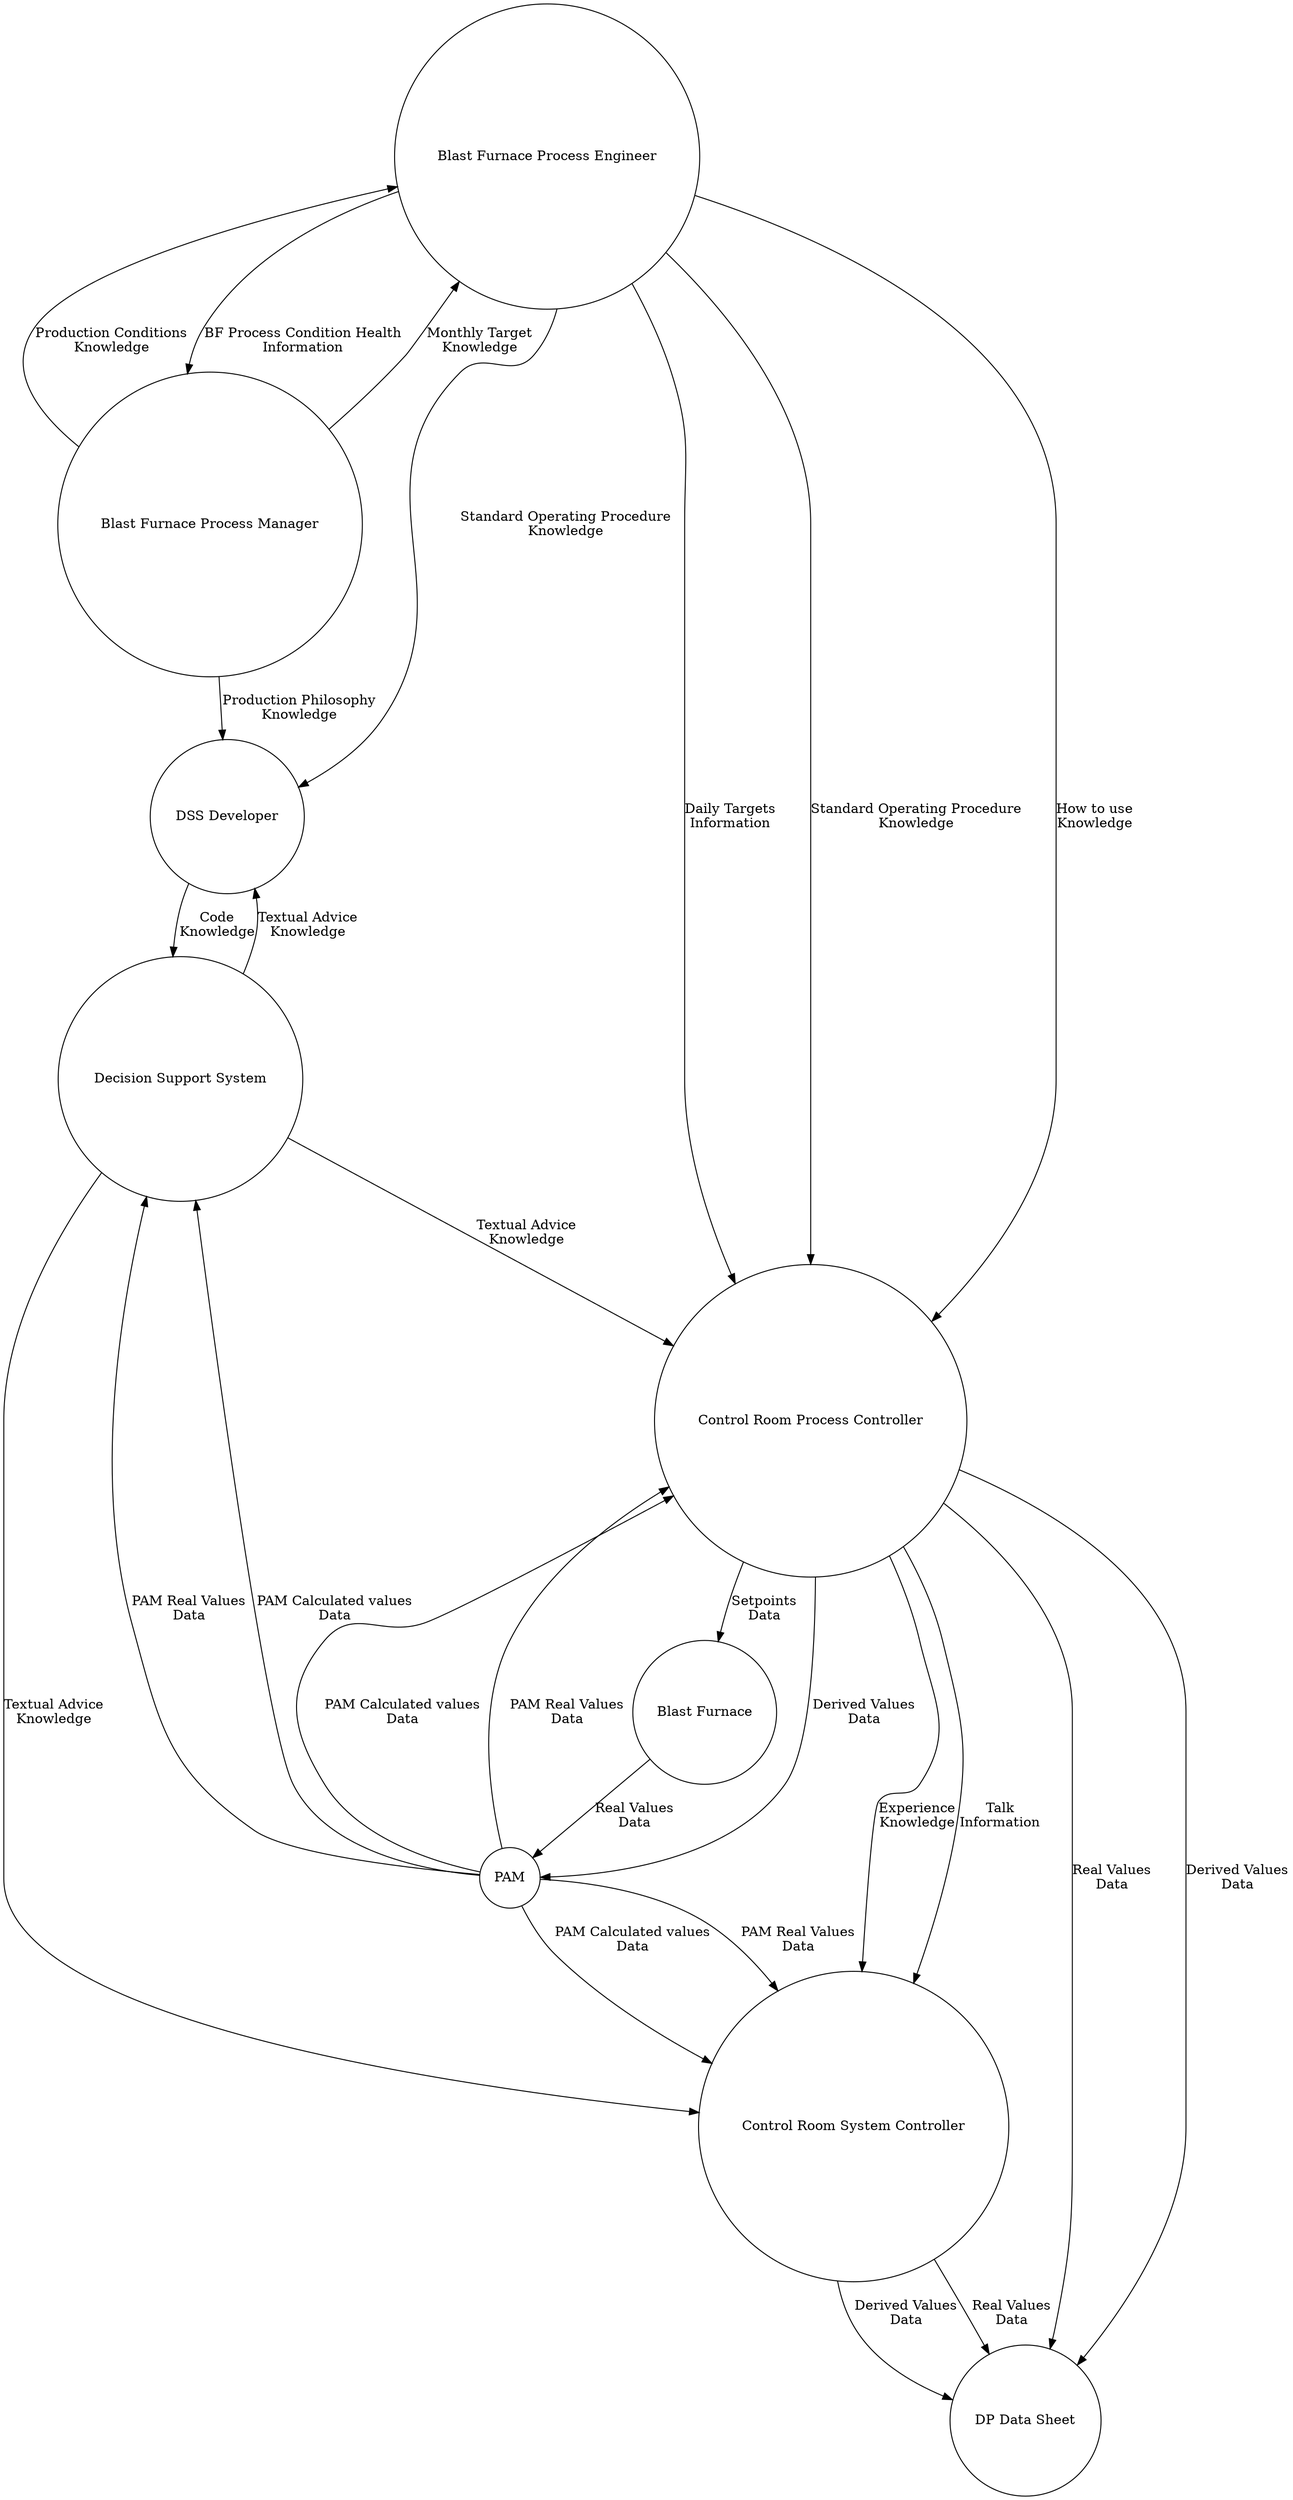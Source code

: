 Digraph G {
	//Interview 2 9-Apr
	
	Dev [label="DSS Developer", shape=circle];
	DSS [label="Decision Support System", shape="circle"];
	PAM [shape="circle"];
	BF [label="Blast Furnace", shape="circle"];
	CRPC [label="Control Room Process Controller", shape="circle"];
	DPDS [label="DP Data Sheet", shape="circle"];
	CRSC [label="Control Room System Controller", shape="circle"];
	BFPE [label="Blast Furnace Process Engineer", shape="circle"];
	BFPM [label="Blast Furnace Process Manager", shape="circle"];
	
	Dev -> DSS [label="Code\nKnowledge"];
	DSS -> Dev [label="Textual Advice\nKnowledge"];
	DSS -> CRPC [label="Textual Advice\nKnowledge"];
	DSS -> CRSC [label="Textual Advice\nKnowledge"];
	PAM -> DSS [label="PAM Real Values\nData"];
	PAM -> DSS [label="PAM Calculated values\nData"];

	CRPC -> PAM [label="Derived Values\nData"];

	PAM -> CRPC [label="PAM Calculated values\nData"];
	PAM -> CRPC [label="PAM Real Values\nData"];

	PAM -> CRSC [label="PAM Calculated values\nData"];
	PAM -> CRSC [label="PAM Real Values\nData"];

	CRPC -> BF [label="Setpoints\nData"];
	BF -> PAM [label="Real Values\nData"];
	CRPC -> DPDS [label="Derived Values\nData"];
	CRPC -> DPDS [label="Real Values\nData"];
	CRSC -> DPDS [label="Derived Values\nData"];
	CRSC -> DPDS [label="Real Values\nData"];
	BFPE -> CRPC [label="Standard Operating Procedure\nKnowledge"];
	BFPE -> CRPC [label="How to use\nKnowledge"];
	BFPE -> CRPC [label="Daily Targets\nInformation"];
	BFPE -> Dev [label="Standard Operating Procedure\nKnowledge"];
	BFPM -> BFPE [label="Monthly Target\nKnowledge"];
	BFPM -> Dev [label="Production Philosophy\nKnowledge"];
	BFPE -> BFPM [label="BF Process Condition Health\nInformation"];
	CRPC -> CRSC [label="Experience\nKnowledge"];
	CRPC -> CRSC [label="Talk\nInformation"];
	BFPM -> BFPE [label="Production Conditions\nKnowledge"];
}



